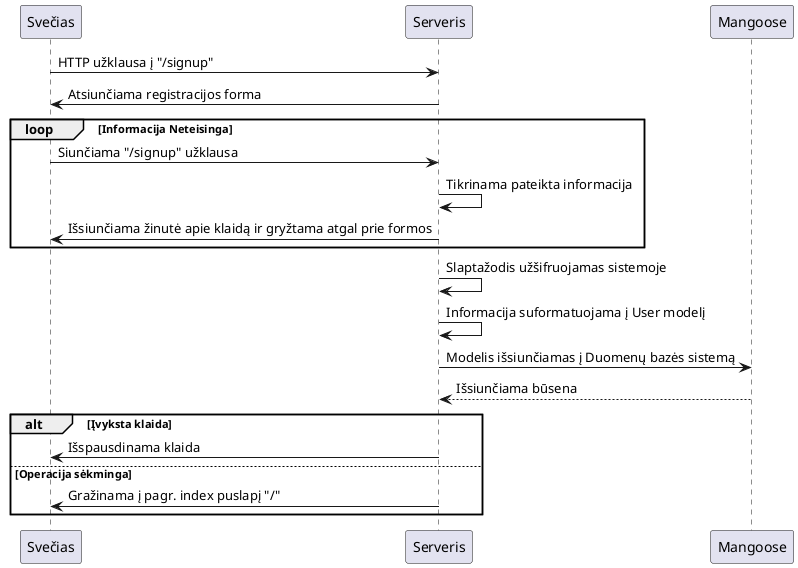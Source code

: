 @startuml
Svečias -> Serveris : HTTP užklausa į "/signup"
Serveris -> Svečias : Atsiunčiama registracijos forma
loop Informacija Neteisinga
Svečias -> Serveris : Siunčiama "/signup" užklausa
Serveris -> Serveris : Tikrinama pateikta informacija
Serveris -> Svečias : Išsiunčiama žinutė apie klaidą ir gryžtama atgal prie formos
end
Serveris -> Serveris : Slaptažodis užšifruojamas sistemoje
Serveris -> Serveris : Informacija suformatuojama į User modelį
Serveris -> Mangoose : Modelis išsiunčiamas į Duomenų bazės sistemą
Mangoose --> Serveris : Išsiunčiama būsena
alt Įvyksta klaida
Serveris -> Svečias : Išspausdinama klaida
else Operacija sėkminga
Serveris -> Svečias : Gražinama į pagr. index puslapį "/"
end

@enduml
